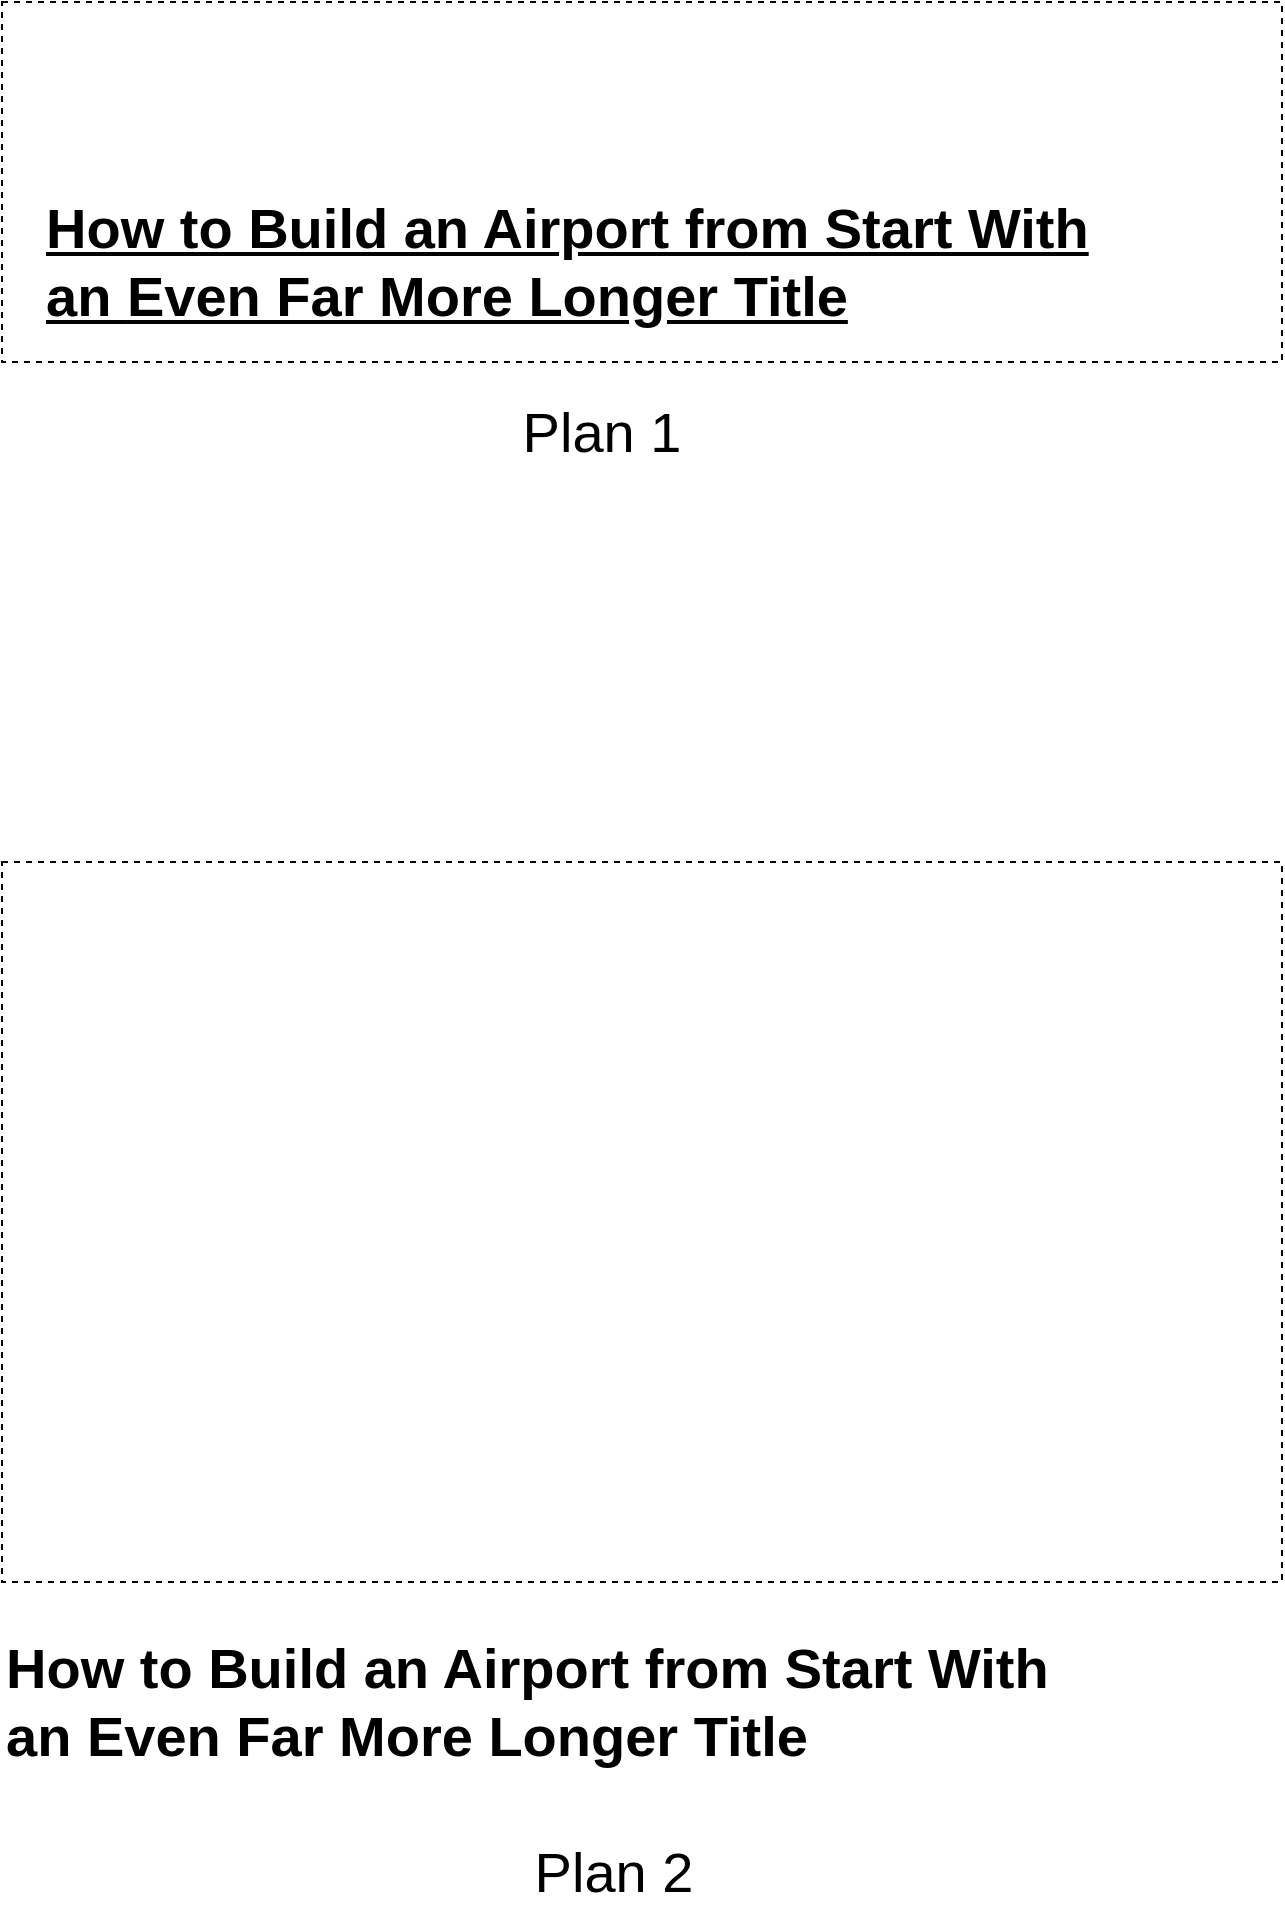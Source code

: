 <mxfile>
    <diagram id="-sZ8kuEzz0Fu9H9TbBZq" name="Page-1">
        <mxGraphModel dx="3174" dy="1677" grid="1" gridSize="10" guides="1" tooltips="1" connect="1" arrows="1" fold="1" page="1" pageScale="1" pageWidth="827" pageHeight="1169" math="0" shadow="0">
            <root>
                <mxCell id="0"/>
                <mxCell id="1" parent="0"/>
                <mxCell id="2" value="" style="rounded=0;whiteSpace=wrap;html=1;dashed=1;fillColor=none;" vertex="1" parent="1">
                    <mxGeometry x="80" y="40" width="640" height="180" as="geometry"/>
                </mxCell>
                <mxCell id="4" value="&lt;span style=&quot;font-weight: 700; font-size: 28px;&quot;&gt;How to Build an Airport from Start With an&amp;nbsp;&lt;/span&gt;&lt;span style=&quot;font-weight: 700; font-size: 28px;&quot;&gt;Even Far More Longer Title&lt;/span&gt;" style="text;html=1;strokeColor=none;fillColor=none;align=left;verticalAlign=top;whiteSpace=wrap;rounded=0;dashed=1;fontSize=28;fontStyle=4;horizontal=1;" vertex="1" parent="1">
                    <mxGeometry x="100" y="130" width="571" height="70" as="geometry"/>
                </mxCell>
                <mxCell id="6" value="" style="rounded=0;whiteSpace=wrap;html=1;dashed=1;fillColor=none;" vertex="1" parent="1">
                    <mxGeometry x="80" y="470" width="640" height="360" as="geometry"/>
                </mxCell>
                <mxCell id="7" value="&lt;span style=&quot;font-size: 28px;&quot;&gt;How to Build an Airport from Start With an&amp;nbsp;&lt;/span&gt;&lt;span style=&quot;font-size: 28px;&quot;&gt;Even Far More Longer Title&lt;/span&gt;" style="text;html=1;strokeColor=none;fillColor=none;align=left;verticalAlign=top;whiteSpace=wrap;rounded=0;dashed=1;fontSize=28;fontStyle=1;horizontal=1;" vertex="1" parent="1">
                    <mxGeometry x="80" y="850" width="571" height="70" as="geometry"/>
                </mxCell>
                <mxCell id="9" value="Plan 1" style="text;html=1;strokeColor=none;fillColor=none;align=center;verticalAlign=middle;whiteSpace=wrap;rounded=0;dashed=1;fontSize=28;" vertex="1" parent="1">
                    <mxGeometry x="280" y="240" width="200" height="30" as="geometry"/>
                </mxCell>
                <mxCell id="10" value="Plan 2" style="text;html=1;strokeColor=none;fillColor=none;align=center;verticalAlign=middle;whiteSpace=wrap;rounded=0;dashed=1;fontSize=28;" vertex="1" parent="1">
                    <mxGeometry x="268.5" y="960" width="234" height="30" as="geometry"/>
                </mxCell>
            </root>
        </mxGraphModel>
    </diagram>
</mxfile>